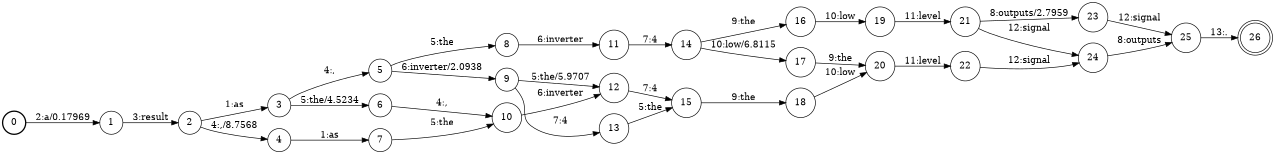 digraph FST {
rankdir = LR;
size = "8.5,11";
label = "";
center = 1;
orientation = Portrait;
ranksep = "0.4";
nodesep = "0.25";
0 [label = "0", shape = circle, style = bold, fontsize = 14]
	0 -> 1 [label = "2:a/0.17969", fontsize = 14];
1 [label = "1", shape = circle, style = solid, fontsize = 14]
	1 -> 2 [label = "3:result", fontsize = 14];
2 [label = "2", shape = circle, style = solid, fontsize = 14]
	2 -> 3 [label = "1:as", fontsize = 14];
	2 -> 4 [label = "4:,/8.7568", fontsize = 14];
3 [label = "3", shape = circle, style = solid, fontsize = 14]
	3 -> 5 [label = "4:,", fontsize = 14];
	3 -> 6 [label = "5:the/4.5234", fontsize = 14];
4 [label = "4", shape = circle, style = solid, fontsize = 14]
	4 -> 7 [label = "1:as", fontsize = 14];
5 [label = "5", shape = circle, style = solid, fontsize = 14]
	5 -> 8 [label = "5:the", fontsize = 14];
	5 -> 9 [label = "6:inverter/2.0938", fontsize = 14];
6 [label = "6", shape = circle, style = solid, fontsize = 14]
	6 -> 10 [label = "4:,", fontsize = 14];
7 [label = "7", shape = circle, style = solid, fontsize = 14]
	7 -> 10 [label = "5:the", fontsize = 14];
8 [label = "8", shape = circle, style = solid, fontsize = 14]
	8 -> 11 [label = "6:inverter", fontsize = 14];
9 [label = "9", shape = circle, style = solid, fontsize = 14]
	9 -> 12 [label = "5:the/5.9707", fontsize = 14];
	9 -> 13 [label = "7:4", fontsize = 14];
10 [label = "10", shape = circle, style = solid, fontsize = 14]
	10 -> 12 [label = "6:inverter", fontsize = 14];
11 [label = "11", shape = circle, style = solid, fontsize = 14]
	11 -> 14 [label = "7:4", fontsize = 14];
12 [label = "12", shape = circle, style = solid, fontsize = 14]
	12 -> 15 [label = "7:4", fontsize = 14];
13 [label = "13", shape = circle, style = solid, fontsize = 14]
	13 -> 15 [label = "5:the", fontsize = 14];
14 [label = "14", shape = circle, style = solid, fontsize = 14]
	14 -> 16 [label = "9:the", fontsize = 14];
	14 -> 17 [label = "10:low/6.8115", fontsize = 14];
15 [label = "15", shape = circle, style = solid, fontsize = 14]
	15 -> 18 [label = "9:the", fontsize = 14];
16 [label = "16", shape = circle, style = solid, fontsize = 14]
	16 -> 19 [label = "10:low", fontsize = 14];
17 [label = "17", shape = circle, style = solid, fontsize = 14]
	17 -> 20 [label = "9:the", fontsize = 14];
18 [label = "18", shape = circle, style = solid, fontsize = 14]
	18 -> 20 [label = "10:low", fontsize = 14];
19 [label = "19", shape = circle, style = solid, fontsize = 14]
	19 -> 21 [label = "11:level", fontsize = 14];
20 [label = "20", shape = circle, style = solid, fontsize = 14]
	20 -> 22 [label = "11:level", fontsize = 14];
21 [label = "21", shape = circle, style = solid, fontsize = 14]
	21 -> 23 [label = "8:outputs/2.7959", fontsize = 14];
	21 -> 24 [label = "12:signal", fontsize = 14];
22 [label = "22", shape = circle, style = solid, fontsize = 14]
	22 -> 24 [label = "12:signal", fontsize = 14];
23 [label = "23", shape = circle, style = solid, fontsize = 14]
	23 -> 25 [label = "12:signal", fontsize = 14];
24 [label = "24", shape = circle, style = solid, fontsize = 14]
	24 -> 25 [label = "8:outputs", fontsize = 14];
25 [label = "25", shape = circle, style = solid, fontsize = 14]
	25 -> 26 [label = "13:.", fontsize = 14];
26 [label = "26", shape = doublecircle, style = solid, fontsize = 14]
}

